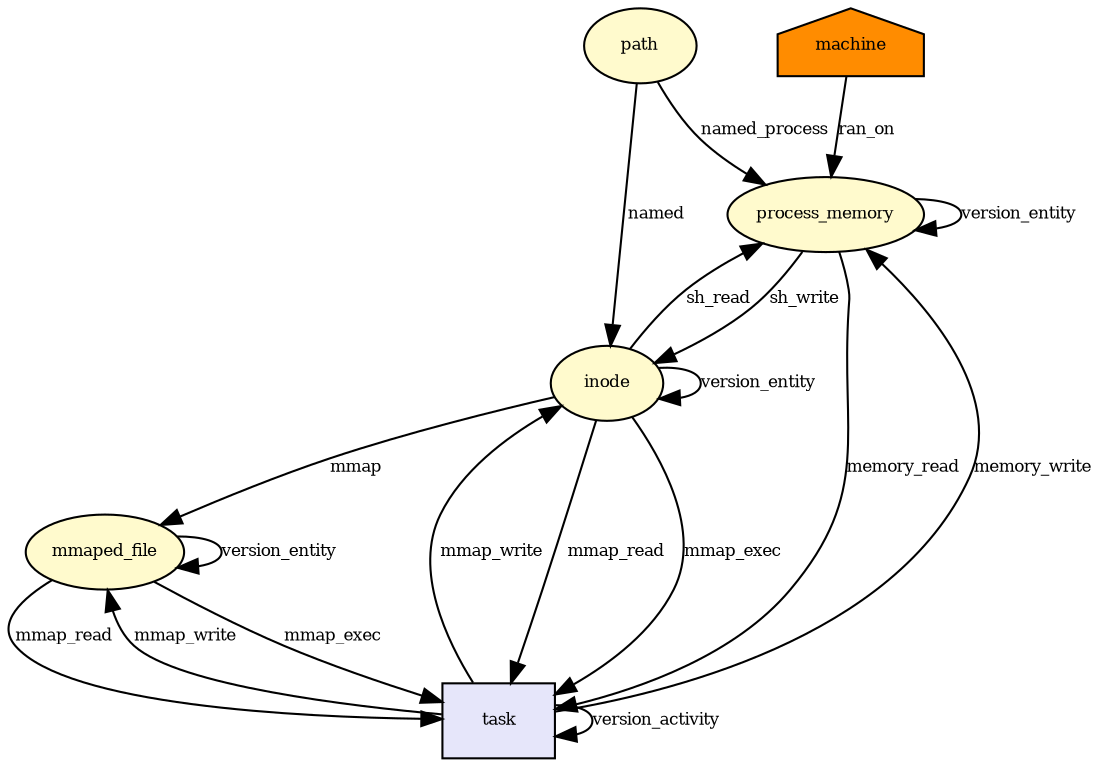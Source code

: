 digraph RGL__DirectedAdjacencyGraph {path[fontsize = 8,label = "path",shape = ellipse, fillcolor="#fffacd", style = filled]

process_memory[fontsize = 8,label = "process_memory",shape = ellipse, fillcolor="#fffacd", style = filled]

path -> process_memory[fontsize = 8,label = "named_process", color="#000000"]

process_memory -> process_memory[fontsize = 8,label = "version_entity", color="#000000"]

machine[fontsize = 8,label = "machine",shape = house, fillcolor="#ff8c00", style = filled]

machine -> process_memory[fontsize = 8,label = "ran_on", color="#000000"]

inode[fontsize = 8,label = "inode",shape = ellipse, fillcolor="#fffacd", style = filled]

path -> inode[fontsize = 8,label = "named", color="#000000"]

inode -> process_memory[fontsize = 8,label = "sh_read", color="#000000"]

task[fontsize = 8,label = "task",shape = rectangle, fillcolor="#e6e6fa", style = filled]

task -> task[fontsize = 8,label = "version_activity", color="#000000"]

process_memory -> task[fontsize = 8,label = "memory_read", color="#000000"]

inode -> inode[fontsize = 8,label = "version_entity", color="#000000"]

task -> inode[fontsize = 8,label = "mmap_write", color="#000000"]

inode -> task[fontsize = 8,label = "mmap_read", color="#000000"]

task -> process_memory[fontsize = 8,label = "memory_write", color="#000000"]

process_memory -> inode[fontsize = 8,label = "sh_write", color="#000000"]

inode -> task[fontsize = 8,label = "mmap_exec", color="#000000"]

mmaped_file[fontsize = 8,label = "mmaped_file",shape = ellipse, fillcolor="#fffacd", style = filled]

mmaped_file -> mmaped_file[fontsize = 8,label = "version_entity", color="#000000"]

inode -> mmaped_file[fontsize = 8,label = "mmap", color="#000000"]

task -> mmaped_file[fontsize = 8,label = "mmap_write", color="#000000"]

mmaped_file -> task[fontsize = 8,label = "mmap_read", color="#000000"]

mmaped_file -> task[fontsize = 8,label = "mmap_exec", color="#000000"]

}
